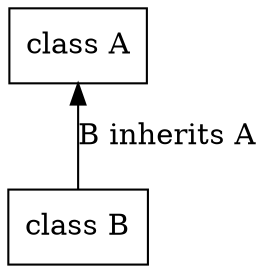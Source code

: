 digraph {
  rankdir="BT"

  node [shape="box"]

  a [label="class A"]
  b [label="class B"]

  b -> a [label="B inherits A", labeldistance=2.0]

}
